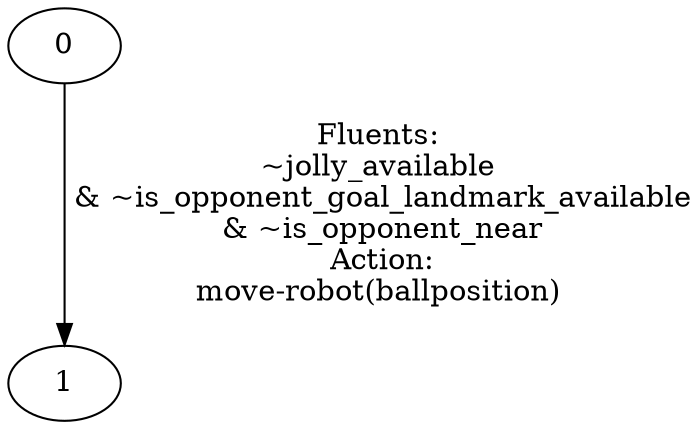 strict digraph "" {
	0	[color=black];
	1	[color=black];
	0 -> 1	[color=black,
		label="Fluents:
~jolly_available
 & ~is_opponent_goal_landmark_available
 & ~is_opponent_near
 Action:
move-robot(ballposition)"];
}
